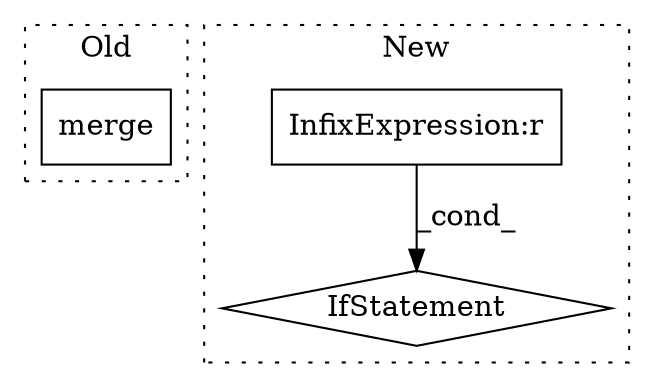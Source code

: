 digraph G {
subgraph cluster0 {
1 [label="merge" a="32" s="17201,17217" l="6,1" shape="box"];
label = "Old";
style="dotted";
}
subgraph cluster1 {
2 [label="IfStatement" a="25" s="24131,24166" l="4,2" shape="diamond"];
3 [label="InfixExpression:r" a="27" s="24158" l="4" shape="box"];
label = "New";
style="dotted";
}
3 -> 2 [label="_cond_"];
}